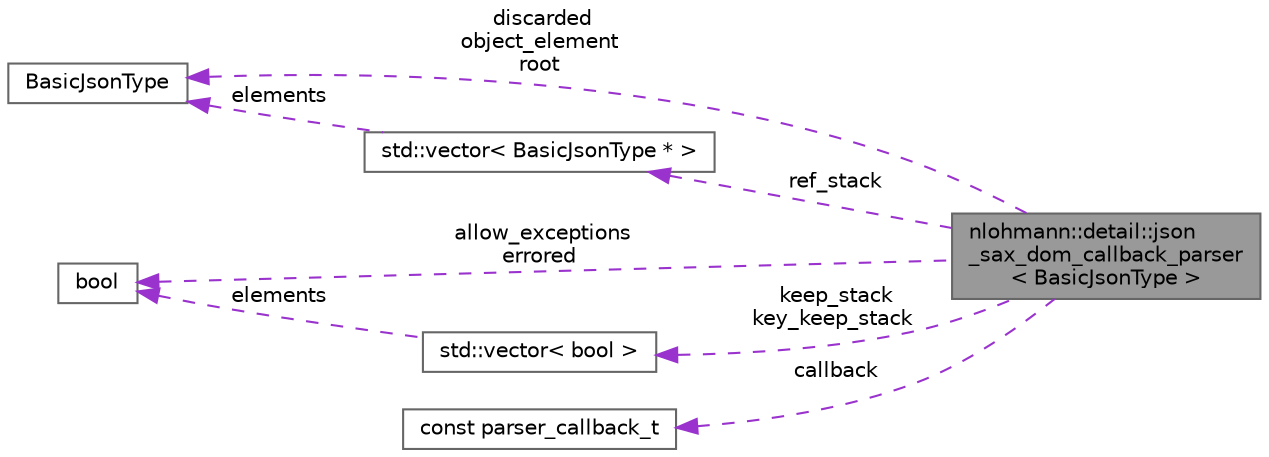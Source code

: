 digraph "nlohmann::detail::json_sax_dom_callback_parser&lt; BasicJsonType &gt;"
{
 // LATEX_PDF_SIZE
  bgcolor="transparent";
  edge [fontname=Helvetica,fontsize=10,labelfontname=Helvetica,labelfontsize=10];
  node [fontname=Helvetica,fontsize=10,shape=box,height=0.2,width=0.4];
  rankdir="LR";
  Node1 [label="nlohmann::detail::json\l_sax_dom_callback_parser\l\< BasicJsonType \>",height=0.2,width=0.4,color="gray40", fillcolor="grey60", style="filled", fontcolor="black",tooltip=" "];
  Node2 -> Node1 [dir="back",color="darkorchid3",style="dashed",label=" discarded\nobject_element\nroot" ];
  Node2 [label="BasicJsonType",height=0.2,width=0.4,color="gray40", fillcolor="white", style="filled",tooltip=" "];
  Node3 -> Node1 [dir="back",color="darkorchid3",style="dashed",label=" ref_stack" ];
  Node3 [label="std::vector\< BasicJsonType * \>",height=0.2,width=0.4,color="gray40", fillcolor="white", style="filled",tooltip=" "];
  Node2 -> Node3 [dir="back",color="darkorchid3",style="dashed",label=" elements" ];
  Node4 -> Node1 [dir="back",color="darkorchid3",style="dashed",label=" keep_stack\nkey_keep_stack" ];
  Node4 [label="std::vector\< bool \>",height=0.2,width=0.4,color="gray40", fillcolor="white", style="filled",tooltip=" "];
  Node5 -> Node4 [dir="back",color="darkorchid3",style="dashed",label=" elements" ];
  Node5 [label="bool",height=0.2,width=0.4,color="gray40", fillcolor="white", style="filled",tooltip=" "];
  Node5 -> Node1 [dir="back",color="darkorchid3",style="dashed",label=" allow_exceptions\nerrored" ];
  Node6 -> Node1 [dir="back",color="darkorchid3",style="dashed",label=" callback" ];
  Node6 [label="const parser_callback_t",height=0.2,width=0.4,color="gray40", fillcolor="white", style="filled",tooltip=" "];
}
